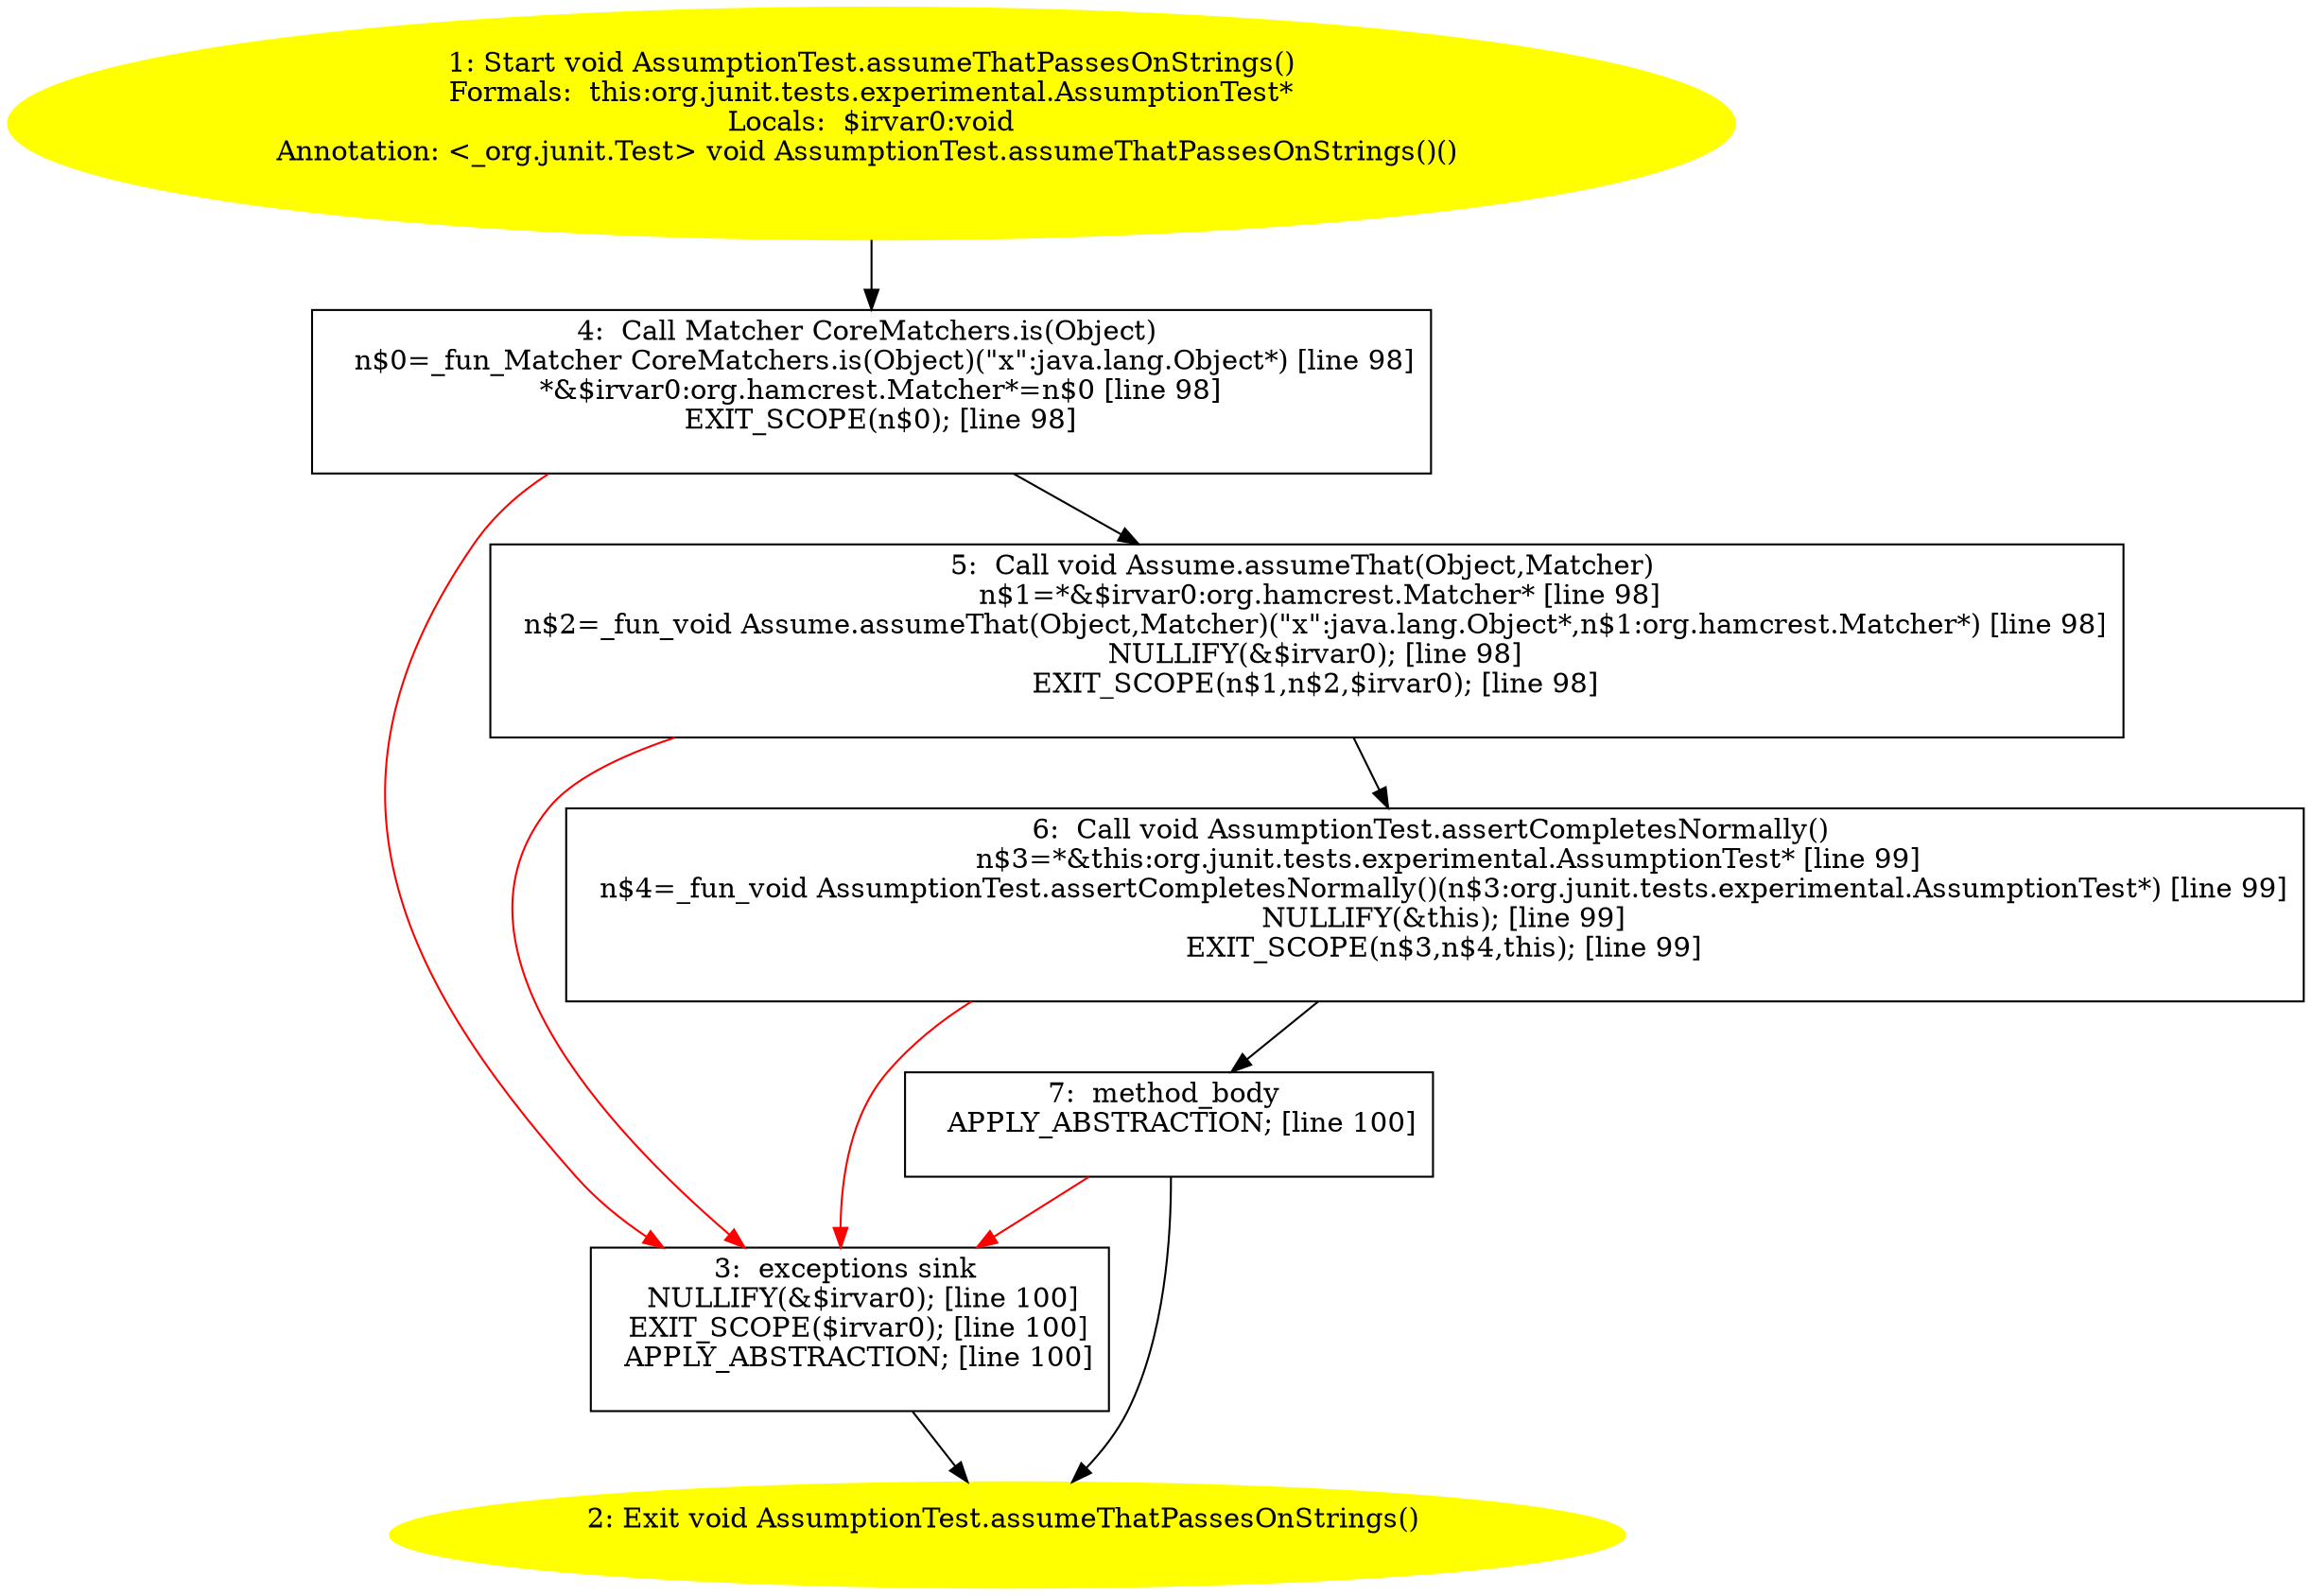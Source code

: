 /* @generated */
digraph cfg {
"org.junit.tests.experimental.AssumptionTest.assumeThatPassesOnStrings():void.3c402d26dc273f64950964ef571def36_1" [label="1: Start void AssumptionTest.assumeThatPassesOnStrings()\nFormals:  this:org.junit.tests.experimental.AssumptionTest*\nLocals:  $irvar0:void\nAnnotation: <_org.junit.Test> void AssumptionTest.assumeThatPassesOnStrings()() \n  " color=yellow style=filled]
	

	 "org.junit.tests.experimental.AssumptionTest.assumeThatPassesOnStrings():void.3c402d26dc273f64950964ef571def36_1" -> "org.junit.tests.experimental.AssumptionTest.assumeThatPassesOnStrings():void.3c402d26dc273f64950964ef571def36_4" ;
"org.junit.tests.experimental.AssumptionTest.assumeThatPassesOnStrings():void.3c402d26dc273f64950964ef571def36_2" [label="2: Exit void AssumptionTest.assumeThatPassesOnStrings() \n  " color=yellow style=filled]
	

"org.junit.tests.experimental.AssumptionTest.assumeThatPassesOnStrings():void.3c402d26dc273f64950964ef571def36_3" [label="3:  exceptions sink \n   NULLIFY(&$irvar0); [line 100]\n  EXIT_SCOPE($irvar0); [line 100]\n  APPLY_ABSTRACTION; [line 100]\n " shape="box"]
	

	 "org.junit.tests.experimental.AssumptionTest.assumeThatPassesOnStrings():void.3c402d26dc273f64950964ef571def36_3" -> "org.junit.tests.experimental.AssumptionTest.assumeThatPassesOnStrings():void.3c402d26dc273f64950964ef571def36_2" ;
"org.junit.tests.experimental.AssumptionTest.assumeThatPassesOnStrings():void.3c402d26dc273f64950964ef571def36_4" [label="4:  Call Matcher CoreMatchers.is(Object) \n   n$0=_fun_Matcher CoreMatchers.is(Object)(\"x\":java.lang.Object*) [line 98]\n  *&$irvar0:org.hamcrest.Matcher*=n$0 [line 98]\n  EXIT_SCOPE(n$0); [line 98]\n " shape="box"]
	

	 "org.junit.tests.experimental.AssumptionTest.assumeThatPassesOnStrings():void.3c402d26dc273f64950964ef571def36_4" -> "org.junit.tests.experimental.AssumptionTest.assumeThatPassesOnStrings():void.3c402d26dc273f64950964ef571def36_5" ;
	 "org.junit.tests.experimental.AssumptionTest.assumeThatPassesOnStrings():void.3c402d26dc273f64950964ef571def36_4" -> "org.junit.tests.experimental.AssumptionTest.assumeThatPassesOnStrings():void.3c402d26dc273f64950964ef571def36_3" [color="red" ];
"org.junit.tests.experimental.AssumptionTest.assumeThatPassesOnStrings():void.3c402d26dc273f64950964ef571def36_5" [label="5:  Call void Assume.assumeThat(Object,Matcher) \n   n$1=*&$irvar0:org.hamcrest.Matcher* [line 98]\n  n$2=_fun_void Assume.assumeThat(Object,Matcher)(\"x\":java.lang.Object*,n$1:org.hamcrest.Matcher*) [line 98]\n  NULLIFY(&$irvar0); [line 98]\n  EXIT_SCOPE(n$1,n$2,$irvar0); [line 98]\n " shape="box"]
	

	 "org.junit.tests.experimental.AssumptionTest.assumeThatPassesOnStrings():void.3c402d26dc273f64950964ef571def36_5" -> "org.junit.tests.experimental.AssumptionTest.assumeThatPassesOnStrings():void.3c402d26dc273f64950964ef571def36_6" ;
	 "org.junit.tests.experimental.AssumptionTest.assumeThatPassesOnStrings():void.3c402d26dc273f64950964ef571def36_5" -> "org.junit.tests.experimental.AssumptionTest.assumeThatPassesOnStrings():void.3c402d26dc273f64950964ef571def36_3" [color="red" ];
"org.junit.tests.experimental.AssumptionTest.assumeThatPassesOnStrings():void.3c402d26dc273f64950964ef571def36_6" [label="6:  Call void AssumptionTest.assertCompletesNormally() \n   n$3=*&this:org.junit.tests.experimental.AssumptionTest* [line 99]\n  n$4=_fun_void AssumptionTest.assertCompletesNormally()(n$3:org.junit.tests.experimental.AssumptionTest*) [line 99]\n  NULLIFY(&this); [line 99]\n  EXIT_SCOPE(n$3,n$4,this); [line 99]\n " shape="box"]
	

	 "org.junit.tests.experimental.AssumptionTest.assumeThatPassesOnStrings():void.3c402d26dc273f64950964ef571def36_6" -> "org.junit.tests.experimental.AssumptionTest.assumeThatPassesOnStrings():void.3c402d26dc273f64950964ef571def36_7" ;
	 "org.junit.tests.experimental.AssumptionTest.assumeThatPassesOnStrings():void.3c402d26dc273f64950964ef571def36_6" -> "org.junit.tests.experimental.AssumptionTest.assumeThatPassesOnStrings():void.3c402d26dc273f64950964ef571def36_3" [color="red" ];
"org.junit.tests.experimental.AssumptionTest.assumeThatPassesOnStrings():void.3c402d26dc273f64950964ef571def36_7" [label="7:  method_body \n   APPLY_ABSTRACTION; [line 100]\n " shape="box"]
	

	 "org.junit.tests.experimental.AssumptionTest.assumeThatPassesOnStrings():void.3c402d26dc273f64950964ef571def36_7" -> "org.junit.tests.experimental.AssumptionTest.assumeThatPassesOnStrings():void.3c402d26dc273f64950964ef571def36_2" ;
	 "org.junit.tests.experimental.AssumptionTest.assumeThatPassesOnStrings():void.3c402d26dc273f64950964ef571def36_7" -> "org.junit.tests.experimental.AssumptionTest.assumeThatPassesOnStrings():void.3c402d26dc273f64950964ef571def36_3" [color="red" ];
}
